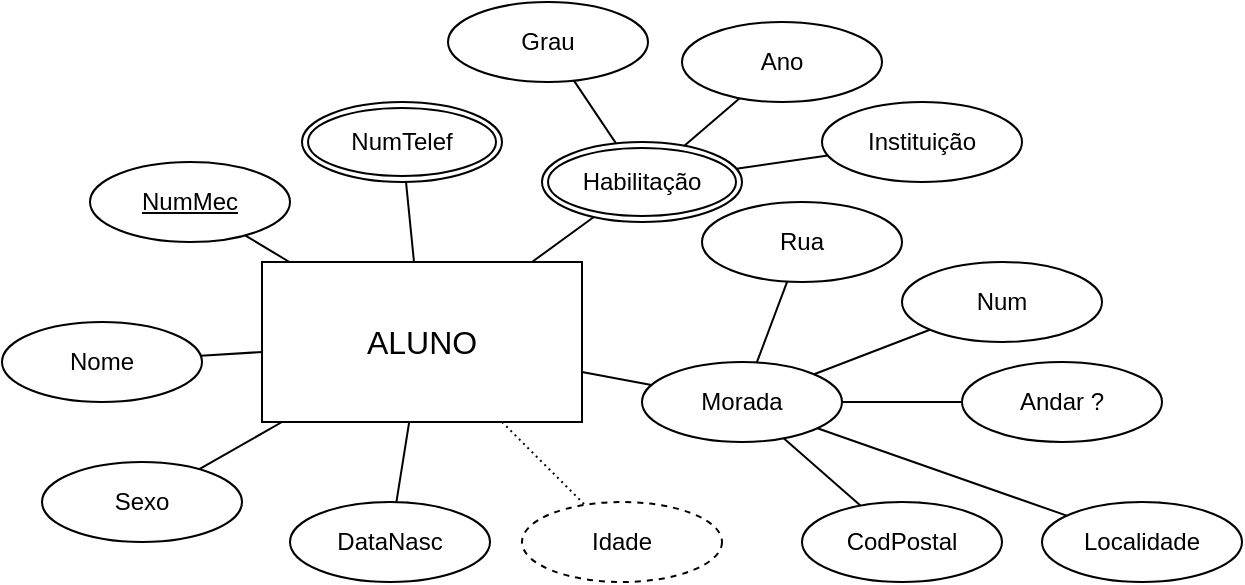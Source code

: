 <mxfile version="24.7.14">
  <diagram name="Página-1" id="Fksa59-Jl81l6KDZMxYy">
    <mxGraphModel dx="823" dy="517" grid="1" gridSize="10" guides="1" tooltips="1" connect="1" arrows="1" fold="1" page="1" pageScale="1" pageWidth="827" pageHeight="1169" math="0" shadow="0">
      <root>
        <mxCell id="0" />
        <mxCell id="1" parent="0" />
        <mxCell id="nIFzYYQxTyrxmir0XnT9-1" value="&lt;font style=&quot;vertical-align: inherit;&quot;&gt;&lt;font style=&quot;vertical-align: inherit;&quot;&gt;&lt;font style=&quot;vertical-align: inherit;&quot;&gt;&lt;font style=&quot;vertical-align: inherit; font-size: 16px;&quot;&gt;ALUNO&lt;/font&gt;&lt;/font&gt;&lt;/font&gt;&lt;/font&gt;" style="whiteSpace=wrap;html=1;align=center;" vertex="1" parent="1">
          <mxGeometry x="320" y="350" width="160" height="80" as="geometry" />
        </mxCell>
        <mxCell id="nIFzYYQxTyrxmir0XnT9-3" value="Nome" style="ellipse;whiteSpace=wrap;html=1;align=center;" vertex="1" parent="1">
          <mxGeometry x="190" y="380" width="100" height="40" as="geometry" />
        </mxCell>
        <mxCell id="nIFzYYQxTyrxmir0XnT9-4" value="Sexo" style="ellipse;whiteSpace=wrap;html=1;align=center;" vertex="1" parent="1">
          <mxGeometry x="210" y="450" width="100" height="40" as="geometry" />
        </mxCell>
        <mxCell id="nIFzYYQxTyrxmir0XnT9-5" value="DataNasc" style="ellipse;whiteSpace=wrap;html=1;align=center;" vertex="1" parent="1">
          <mxGeometry x="334" y="470" width="100" height="40" as="geometry" />
        </mxCell>
        <mxCell id="nIFzYYQxTyrxmir0XnT9-6" value="NumMec" style="ellipse;whiteSpace=wrap;html=1;align=center;fontStyle=4;" vertex="1" parent="1">
          <mxGeometry x="234" y="300" width="100" height="40" as="geometry" />
        </mxCell>
        <mxCell id="nIFzYYQxTyrxmir0XnT9-7" value="" style="endArrow=none;html=1;rounded=0;" edge="1" parent="1" source="nIFzYYQxTyrxmir0XnT9-6" target="nIFzYYQxTyrxmir0XnT9-1">
          <mxGeometry relative="1" as="geometry">
            <mxPoint x="330" y="380" as="sourcePoint" />
            <mxPoint x="490" y="380" as="targetPoint" />
          </mxGeometry>
        </mxCell>
        <mxCell id="nIFzYYQxTyrxmir0XnT9-8" value="" style="endArrow=none;html=1;rounded=0;" edge="1" parent="1" source="nIFzYYQxTyrxmir0XnT9-3" target="nIFzYYQxTyrxmir0XnT9-1">
          <mxGeometry relative="1" as="geometry">
            <mxPoint x="330" y="370" as="sourcePoint" />
            <mxPoint x="490" y="370" as="targetPoint" />
          </mxGeometry>
        </mxCell>
        <mxCell id="nIFzYYQxTyrxmir0XnT9-9" value="" style="endArrow=none;html=1;rounded=0;" edge="1" parent="1" source="nIFzYYQxTyrxmir0XnT9-1" target="nIFzYYQxTyrxmir0XnT9-4">
          <mxGeometry relative="1" as="geometry">
            <mxPoint x="330" y="370" as="sourcePoint" />
            <mxPoint x="490" y="370" as="targetPoint" />
          </mxGeometry>
        </mxCell>
        <mxCell id="nIFzYYQxTyrxmir0XnT9-10" value="" style="endArrow=none;html=1;rounded=0;" edge="1" parent="1" source="nIFzYYQxTyrxmir0XnT9-1" target="nIFzYYQxTyrxmir0XnT9-5">
          <mxGeometry relative="1" as="geometry">
            <mxPoint x="330" y="370" as="sourcePoint" />
            <mxPoint x="490" y="370" as="targetPoint" />
          </mxGeometry>
        </mxCell>
        <mxCell id="nIFzYYQxTyrxmir0XnT9-11" value="" style="endArrow=none;html=1;rounded=0;dashed=1;dashPattern=1 2;" edge="1" parent="1" source="nIFzYYQxTyrxmir0XnT9-1" target="nIFzYYQxTyrxmir0XnT9-13">
          <mxGeometry relative="1" as="geometry">
            <mxPoint x="330" y="430" as="sourcePoint" />
            <mxPoint x="590" y="450" as="targetPoint" />
          </mxGeometry>
        </mxCell>
        <mxCell id="nIFzYYQxTyrxmir0XnT9-13" value="Idade" style="ellipse;whiteSpace=wrap;html=1;align=center;dashed=1;" vertex="1" parent="1">
          <mxGeometry x="450" y="470" width="100" height="40" as="geometry" />
        </mxCell>
        <mxCell id="nIFzYYQxTyrxmir0XnT9-15" value="Morada" style="ellipse;whiteSpace=wrap;html=1;align=center;" vertex="1" parent="1">
          <mxGeometry x="510" y="400" width="100" height="40" as="geometry" />
        </mxCell>
        <mxCell id="nIFzYYQxTyrxmir0XnT9-16" value="CodPostal" style="ellipse;whiteSpace=wrap;html=1;align=center;" vertex="1" parent="1">
          <mxGeometry x="590" y="470" width="100" height="40" as="geometry" />
        </mxCell>
        <mxCell id="nIFzYYQxTyrxmir0XnT9-17" value="Localidade" style="ellipse;whiteSpace=wrap;html=1;align=center;" vertex="1" parent="1">
          <mxGeometry x="710" y="470" width="100" height="40" as="geometry" />
        </mxCell>
        <mxCell id="nIFzYYQxTyrxmir0XnT9-18" value="Andar ?" style="ellipse;whiteSpace=wrap;html=1;align=center;" vertex="1" parent="1">
          <mxGeometry x="670" y="400" width="100" height="40" as="geometry" />
        </mxCell>
        <mxCell id="nIFzYYQxTyrxmir0XnT9-19" value="Num" style="ellipse;whiteSpace=wrap;html=1;align=center;" vertex="1" parent="1">
          <mxGeometry x="640" y="350" width="100" height="40" as="geometry" />
        </mxCell>
        <mxCell id="nIFzYYQxTyrxmir0XnT9-20" value="Rua" style="ellipse;whiteSpace=wrap;html=1;align=center;" vertex="1" parent="1">
          <mxGeometry x="540" y="320" width="100" height="40" as="geometry" />
        </mxCell>
        <mxCell id="nIFzYYQxTyrxmir0XnT9-21" value="NumTelef" style="ellipse;shape=doubleEllipse;margin=3;whiteSpace=wrap;html=1;align=center;" vertex="1" parent="1">
          <mxGeometry x="340" y="270" width="100" height="40" as="geometry" />
        </mxCell>
        <mxCell id="nIFzYYQxTyrxmir0XnT9-22" value="Habilitação" style="ellipse;shape=doubleEllipse;margin=3;whiteSpace=wrap;html=1;align=center;" vertex="1" parent="1">
          <mxGeometry x="460" y="290" width="100" height="40" as="geometry" />
        </mxCell>
        <mxCell id="nIFzYYQxTyrxmir0XnT9-24" value="Instituição" style="ellipse;whiteSpace=wrap;html=1;align=center;" vertex="1" parent="1">
          <mxGeometry x="600" y="270" width="100" height="40" as="geometry" />
        </mxCell>
        <mxCell id="nIFzYYQxTyrxmir0XnT9-29" value="" style="endArrow=none;html=1;rounded=0;" edge="1" parent="1" source="nIFzYYQxTyrxmir0XnT9-1" target="nIFzYYQxTyrxmir0XnT9-15">
          <mxGeometry relative="1" as="geometry">
            <mxPoint x="330" y="430" as="sourcePoint" />
            <mxPoint x="490" y="430" as="targetPoint" />
          </mxGeometry>
        </mxCell>
        <mxCell id="nIFzYYQxTyrxmir0XnT9-30" value="" style="endArrow=none;html=1;rounded=0;" edge="1" parent="1" source="nIFzYYQxTyrxmir0XnT9-1" target="nIFzYYQxTyrxmir0XnT9-21">
          <mxGeometry relative="1" as="geometry">
            <mxPoint x="504" y="420" as="sourcePoint" />
            <mxPoint x="542" y="424" as="targetPoint" />
          </mxGeometry>
        </mxCell>
        <mxCell id="nIFzYYQxTyrxmir0XnT9-31" value="" style="endArrow=none;html=1;rounded=0;" edge="1" parent="1" source="nIFzYYQxTyrxmir0XnT9-15" target="nIFzYYQxTyrxmir0XnT9-16">
          <mxGeometry relative="1" as="geometry">
            <mxPoint x="330" y="430" as="sourcePoint" />
            <mxPoint x="490" y="430" as="targetPoint" />
          </mxGeometry>
        </mxCell>
        <mxCell id="nIFzYYQxTyrxmir0XnT9-32" value="" style="endArrow=none;html=1;rounded=0;" edge="1" parent="1" source="nIFzYYQxTyrxmir0XnT9-15" target="nIFzYYQxTyrxmir0XnT9-17">
          <mxGeometry relative="1" as="geometry">
            <mxPoint x="330" y="430" as="sourcePoint" />
            <mxPoint x="490" y="430" as="targetPoint" />
          </mxGeometry>
        </mxCell>
        <mxCell id="nIFzYYQxTyrxmir0XnT9-33" value="" style="endArrow=none;html=1;rounded=0;" edge="1" parent="1" source="nIFzYYQxTyrxmir0XnT9-15" target="nIFzYYQxTyrxmir0XnT9-18">
          <mxGeometry relative="1" as="geometry">
            <mxPoint x="450" y="430" as="sourcePoint" />
            <mxPoint x="620" y="390" as="targetPoint" />
          </mxGeometry>
        </mxCell>
        <mxCell id="nIFzYYQxTyrxmir0XnT9-34" value="" style="endArrow=none;html=1;rounded=0;" edge="1" parent="1" source="nIFzYYQxTyrxmir0XnT9-15" target="nIFzYYQxTyrxmir0XnT9-19">
          <mxGeometry relative="1" as="geometry">
            <mxPoint x="620" y="430" as="sourcePoint" />
            <mxPoint x="680" y="430" as="targetPoint" />
          </mxGeometry>
        </mxCell>
        <mxCell id="nIFzYYQxTyrxmir0XnT9-35" value="" style="endArrow=none;html=1;rounded=0;" edge="1" parent="1" source="nIFzYYQxTyrxmir0XnT9-15" target="nIFzYYQxTyrxmir0XnT9-20">
          <mxGeometry relative="1" as="geometry">
            <mxPoint x="330" y="430" as="sourcePoint" />
            <mxPoint x="490" y="430" as="targetPoint" />
          </mxGeometry>
        </mxCell>
        <mxCell id="nIFzYYQxTyrxmir0XnT9-36" value="" style="endArrow=none;html=1;rounded=0;" edge="1" parent="1" source="nIFzYYQxTyrxmir0XnT9-1" target="nIFzYYQxTyrxmir0XnT9-22">
          <mxGeometry relative="1" as="geometry">
            <mxPoint x="504" y="383" as="sourcePoint" />
            <mxPoint x="562" y="363" as="targetPoint" />
          </mxGeometry>
        </mxCell>
        <mxCell id="nIFzYYQxTyrxmir0XnT9-37" value="" style="endArrow=none;html=1;rounded=0;" edge="1" parent="1" source="nIFzYYQxTyrxmir0XnT9-22" target="nIFzYYQxTyrxmir0XnT9-24">
          <mxGeometry relative="1" as="geometry">
            <mxPoint x="466" y="370" as="sourcePoint" />
            <mxPoint x="531" y="308" as="targetPoint" />
          </mxGeometry>
        </mxCell>
        <mxCell id="nIFzYYQxTyrxmir0XnT9-38" value="Ano" style="ellipse;whiteSpace=wrap;html=1;align=center;" vertex="1" parent="1">
          <mxGeometry x="530" y="230" width="100" height="40" as="geometry" />
        </mxCell>
        <mxCell id="nIFzYYQxTyrxmir0XnT9-39" value="Grau" style="ellipse;whiteSpace=wrap;html=1;align=center;" vertex="1" parent="1">
          <mxGeometry x="413" y="220" width="100" height="40" as="geometry" />
        </mxCell>
        <mxCell id="nIFzYYQxTyrxmir0XnT9-40" value="" style="endArrow=none;html=1;rounded=0;" edge="1" parent="1" source="nIFzYYQxTyrxmir0XnT9-22" target="nIFzYYQxTyrxmir0XnT9-39">
          <mxGeometry relative="1" as="geometry">
            <mxPoint x="330" y="430" as="sourcePoint" />
            <mxPoint x="490" y="430" as="targetPoint" />
          </mxGeometry>
        </mxCell>
        <mxCell id="nIFzYYQxTyrxmir0XnT9-41" value="" style="endArrow=none;html=1;rounded=0;" edge="1" parent="1" source="nIFzYYQxTyrxmir0XnT9-22" target="nIFzYYQxTyrxmir0XnT9-38">
          <mxGeometry relative="1" as="geometry">
            <mxPoint x="330" y="430" as="sourcePoint" />
            <mxPoint x="490" y="430" as="targetPoint" />
          </mxGeometry>
        </mxCell>
      </root>
    </mxGraphModel>
  </diagram>
</mxfile>
